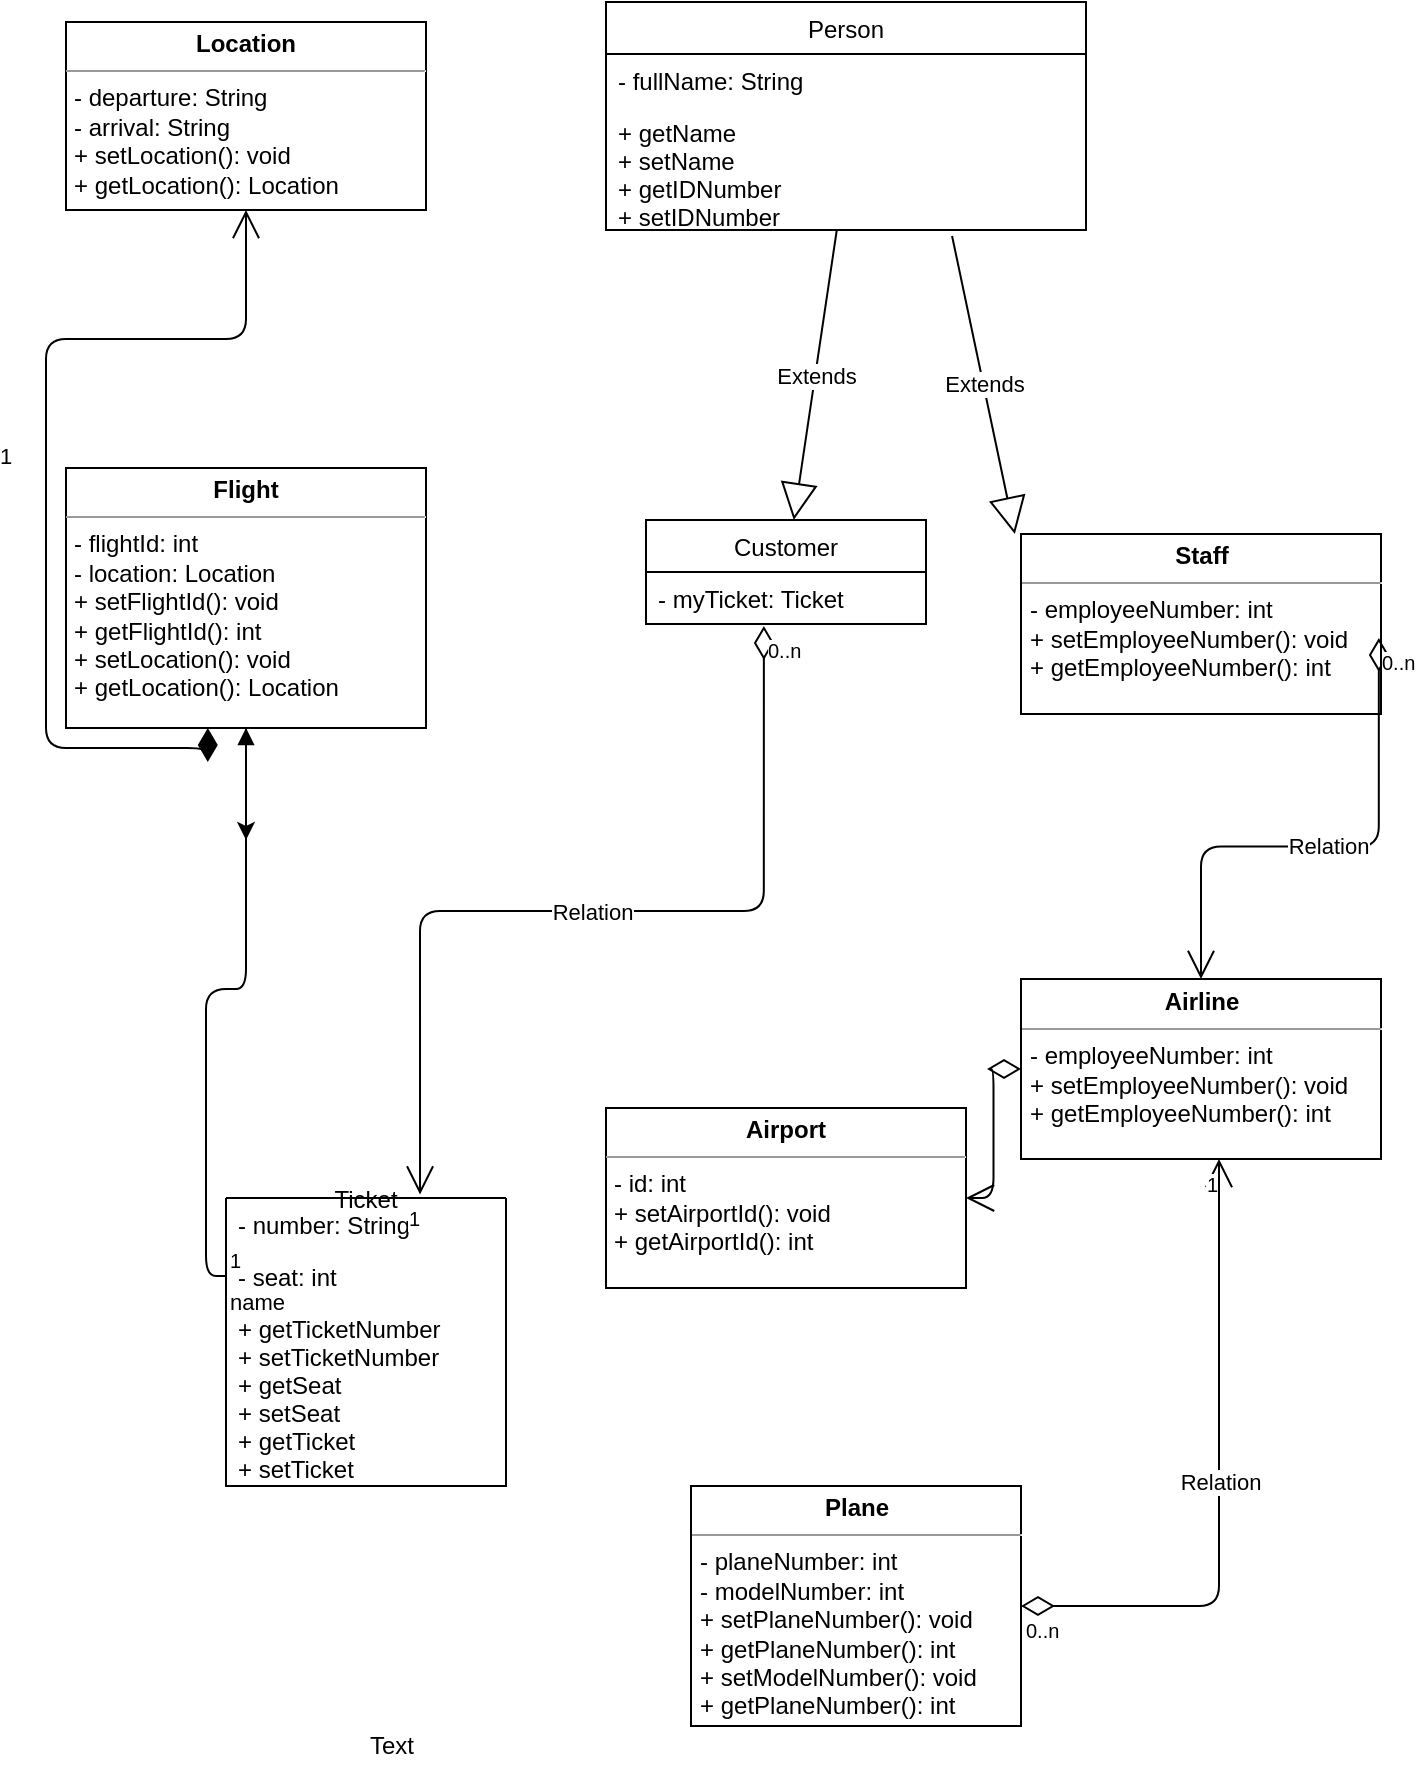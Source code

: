 <mxfile version="10.5.2" type="github"><diagram id="lPF-IGwYjEll2BFcvYe6" name="Page-1"><mxGraphModel dx="3650" dy="1450" grid="1" gridSize="10" guides="1" tooltips="1" connect="1" arrows="1" fold="1" page="1" pageScale="1" pageWidth="850" pageHeight="1100" math="0" shadow="0"><root><mxCell id="0"/><mxCell id="1" parent="0"/><mxCell id="ocblB60mSFoBOVGAqllp-1" value="Person" style="swimlane;fontStyle=0;childLayout=stackLayout;horizontal=1;startSize=26;fillColor=none;horizontalStack=0;resizeParent=1;resizeParentMax=0;resizeLast=0;collapsible=1;marginBottom=0;" parent="1" vertex="1"><mxGeometry x="-540" y="41" width="240" height="114" as="geometry"/></mxCell><mxCell id="ocblB60mSFoBOVGAqllp-2" value="- fullName: String" style="text;strokeColor=none;fillColor=none;align=left;verticalAlign=top;spacingLeft=4;spacingRight=4;overflow=hidden;rotatable=0;points=[[0,0.5],[1,0.5]];portConstraint=eastwest;" parent="ocblB60mSFoBOVGAqllp-1" vertex="1"><mxGeometry y="26" width="240" height="26" as="geometry"/></mxCell><mxCell id="ocblB60mSFoBOVGAqllp-4" value="+ getName&#10;+ setName&#10;+ getIDNumber&#10;+ setIDNumber&#10;" style="text;strokeColor=none;fillColor=none;align=left;verticalAlign=top;spacingLeft=4;spacingRight=4;overflow=hidden;rotatable=0;points=[[0,0.5],[1,0.5]];portConstraint=eastwest;" parent="ocblB60mSFoBOVGAqllp-1" vertex="1"><mxGeometry y="52" width="240" height="62" as="geometry"/></mxCell><mxCell id="ocblB60mSFoBOVGAqllp-5" value="Customer" style="swimlane;fontStyle=0;childLayout=stackLayout;horizontal=1;startSize=26;fillColor=none;horizontalStack=0;resizeParent=1;resizeParentMax=0;resizeLast=0;collapsible=1;marginBottom=0;" parent="1" vertex="1"><mxGeometry x="-520" y="300" width="140" height="52" as="geometry"/></mxCell><mxCell id="ocblB60mSFoBOVGAqllp-6" value="- myTicket: Ticket" style="text;strokeColor=none;fillColor=none;align=left;verticalAlign=top;spacingLeft=4;spacingRight=4;overflow=hidden;rotatable=0;points=[[0,0.5],[1,0.5]];portConstraint=eastwest;" parent="ocblB60mSFoBOVGAqllp-5" vertex="1"><mxGeometry y="26" width="140" height="26" as="geometry"/></mxCell><mxCell id="ocblB60mSFoBOVGAqllp-9" value="Ticket" style="swimlane;fontStyle=0;childLayout=stackLayout;horizontal=1;startSize=0;fillColor=none;horizontalStack=0;resizeParent=1;resizeParentMax=0;resizeLast=0;collapsible=1;marginBottom=0;" parent="1" vertex="1"><mxGeometry x="-730" y="639" width="140" height="144" as="geometry"/></mxCell><mxCell id="ocblB60mSFoBOVGAqllp-10" value="- number: String" style="text;strokeColor=none;fillColor=none;align=left;verticalAlign=top;spacingLeft=4;spacingRight=4;overflow=hidden;rotatable=0;points=[[0,0.5],[1,0.5]];portConstraint=eastwest;" parent="ocblB60mSFoBOVGAqllp-9" vertex="1"><mxGeometry width="140" height="26" as="geometry"/></mxCell><mxCell id="ocblB60mSFoBOVGAqllp-11" value="- seat: int" style="text;strokeColor=none;fillColor=none;align=left;verticalAlign=top;spacingLeft=4;spacingRight=4;overflow=hidden;rotatable=0;points=[[0,0.5],[1,0.5]];portConstraint=eastwest;" parent="ocblB60mSFoBOVGAqllp-9" vertex="1"><mxGeometry y="26" width="140" height="26" as="geometry"/></mxCell><mxCell id="ocblB60mSFoBOVGAqllp-12" value="+ getTicketNumber&#10;+ setTicketNumber&#10;+ getSeat&#10;+ setSeat&#10;+ getTicket&#10;+ setTicket&#10;" style="text;strokeColor=none;fillColor=none;align=left;verticalAlign=top;spacingLeft=4;spacingRight=4;overflow=hidden;rotatable=0;points=[[0,0.5],[1,0.5]];portConstraint=eastwest;" parent="ocblB60mSFoBOVGAqllp-9" vertex="1"><mxGeometry y="52" width="140" height="92" as="geometry"/></mxCell><mxCell id="ocblB60mSFoBOVGAqllp-21" value="&lt;p style=&quot;margin: 0px ; margin-top: 4px ; text-align: center&quot;&gt;&lt;b&gt;Staff&lt;/b&gt;&lt;/p&gt;&lt;hr size=&quot;1&quot;&gt;&lt;p style=&quot;margin: 0px ; margin-left: 4px&quot;&gt;- employeeNumber: int&lt;/p&gt;&lt;p style=&quot;margin: 0px ; margin-left: 4px&quot;&gt;+ setEmployeeNumber(): void&lt;/p&gt;&lt;p style=&quot;margin: 0px ; margin-left: 4px&quot;&gt;+ getEmployeeNumber(): int&lt;/p&gt;" style="verticalAlign=top;align=left;overflow=fill;fontSize=12;fontFamily=Helvetica;html=1;" parent="1" vertex="1"><mxGeometry x="-332.5" y="307" width="180" height="90" as="geometry"/></mxCell><mxCell id="ocblB60mSFoBOVGAqllp-22" value="Extends" style="endArrow=block;endSize=16;endFill=0;html=1;entryX=-0.017;entryY=0;entryDx=0;entryDy=0;entryPerimeter=0;exitX=0.721;exitY=1.048;exitDx=0;exitDy=0;exitPerimeter=0;" parent="1" source="ocblB60mSFoBOVGAqllp-4" target="ocblB60mSFoBOVGAqllp-21" edge="1"><mxGeometry width="160" relative="1" as="geometry"><mxPoint x="180" y="560" as="sourcePoint"/><mxPoint x="340" y="560" as="targetPoint"/></mxGeometry></mxCell><mxCell id="ocblB60mSFoBOVGAqllp-23" value="Extends" style="endArrow=block;endSize=16;endFill=0;html=1;" parent="1" source="ocblB60mSFoBOVGAqllp-4" target="ocblB60mSFoBOVGAqllp-5" edge="1"><mxGeometry width="160" relative="1" as="geometry"><mxPoint x="70" y="800" as="sourcePoint"/><mxPoint x="230" y="800" as="targetPoint"/></mxGeometry></mxCell><mxCell id="kYrAmv1_2XR-STo2a9qz-1" value="&lt;p style=&quot;margin: 0px ; margin-top: 4px ; text-align: center&quot;&gt;&lt;b&gt;Airport&lt;/b&gt;&lt;/p&gt;&lt;hr size=&quot;1&quot;&gt;&lt;p style=&quot;margin: 0px ; margin-left: 4px&quot;&gt;- id: int&lt;/p&gt;&lt;p style=&quot;margin: 0px ; margin-left: 4px&quot;&gt;+ setAirportId(): void&lt;/p&gt;&lt;p style=&quot;margin: 0px ; margin-left: 4px&quot;&gt;+ getAirportId(): int&lt;/p&gt;" style="verticalAlign=top;align=left;overflow=fill;fontSize=12;fontFamily=Helvetica;html=1;" vertex="1" parent="1"><mxGeometry x="-540" y="594" width="180" height="90" as="geometry"/></mxCell><mxCell id="kYrAmv1_2XR-STo2a9qz-2" value="&lt;p style=&quot;margin: 0px ; margin-top: 4px ; text-align: center&quot;&gt;&lt;b&gt;Airline&lt;/b&gt;&lt;/p&gt;&lt;hr size=&quot;1&quot;&gt;&lt;p style=&quot;margin: 0px ; margin-left: 4px&quot;&gt;- employeeNumber: int&lt;/p&gt;&lt;p style=&quot;margin: 0px ; margin-left: 4px&quot;&gt;+ setEmployeeNumber(): void&lt;/p&gt;&lt;p style=&quot;margin: 0px ; margin-left: 4px&quot;&gt;+ getEmployeeNumber(): int&lt;/p&gt;" style="verticalAlign=top;align=left;overflow=fill;fontSize=12;fontFamily=Helvetica;html=1;" vertex="1" parent="1"><mxGeometry x="-332.5" y="529.5" width="180" height="90" as="geometry"/></mxCell><mxCell id="kYrAmv1_2XR-STo2a9qz-6" value="" style="endArrow=open;html=1;endSize=12;startArrow=diamondThin;startSize=14;startFill=0;edgeStyle=orthogonalEdgeStyle;exitX=0;exitY=0.5;exitDx=0;exitDy=0;" edge="1" parent="1" source="kYrAmv1_2XR-STo2a9qz-2" target="kYrAmv1_2XR-STo2a9qz-1"><mxGeometry x="0.225" y="7" relative="1" as="geometry"><mxPoint x="690" y="800" as="sourcePoint"/><mxPoint x="850" y="800" as="targetPoint"/><mxPoint as="offset"/></mxGeometry></mxCell><mxCell id="kYrAmv1_2XR-STo2a9qz-7" value="" style="resizable=0;html=1;align=left;verticalAlign=top;labelBackgroundColor=#ffffff;fontSize=10;" connectable="0" vertex="1" parent="kYrAmv1_2XR-STo2a9qz-6"><mxGeometry x="-1" relative="1" as="geometry"/></mxCell><mxCell id="kYrAmv1_2XR-STo2a9qz-17" value="Relation" style="endArrow=open;html=1;endSize=12;startArrow=diamondThin;startSize=14;startFill=0;edgeStyle=orthogonalEdgeStyle;exitX=0.994;exitY=0.578;exitDx=0;exitDy=0;exitPerimeter=0;" edge="1" parent="1" source="ocblB60mSFoBOVGAqllp-21" target="kYrAmv1_2XR-STo2a9qz-2"><mxGeometry relative="1" as="geometry"><mxPoint x="620" y="770" as="sourcePoint"/><mxPoint x="780" y="770" as="targetPoint"/></mxGeometry></mxCell><mxCell id="kYrAmv1_2XR-STo2a9qz-18" value="0..n" style="resizable=0;html=1;align=left;verticalAlign=top;labelBackgroundColor=#ffffff;fontSize=10;" connectable="0" vertex="1" parent="kYrAmv1_2XR-STo2a9qz-17"><mxGeometry x="-1" relative="1" as="geometry"/></mxCell><mxCell id="kYrAmv1_2XR-STo2a9qz-23" value="&lt;p style=&quot;margin: 0px ; margin-top: 4px ; text-align: center&quot;&gt;&lt;b&gt;Plane&lt;/b&gt;&lt;/p&gt;&lt;hr size=&quot;1&quot;&gt;&lt;p style=&quot;margin: 0px ; margin-left: 4px&quot;&gt;- planeNumber: int&lt;/p&gt;&lt;p style=&quot;margin: 0px ; margin-left: 4px&quot;&gt;- modelNumber: int&lt;/p&gt;&lt;p style=&quot;margin: 0px ; margin-left: 4px&quot;&gt;+ setPlaneNumber(): void&lt;/p&gt;&lt;p style=&quot;margin: 0px ; margin-left: 4px&quot;&gt;+ getPlaneNumber(): int&lt;/p&gt;&lt;p style=&quot;margin: 0px ; margin-left: 4px&quot;&gt;+ setModelNumber(): void&lt;/p&gt;&lt;p style=&quot;margin: 0px ; margin-left: 4px&quot;&gt;+ getPlaneNumber(): int&lt;/p&gt;" style="verticalAlign=top;align=left;overflow=fill;fontSize=12;fontFamily=Helvetica;html=1;" vertex="1" parent="1"><mxGeometry x="-497.5" y="783" width="165" height="120" as="geometry"/></mxCell><mxCell id="kYrAmv1_2XR-STo2a9qz-24" value="Relation" style="endArrow=open;html=1;endSize=12;startArrow=diamondThin;startSize=14;startFill=0;edgeStyle=orthogonalEdgeStyle;exitX=1;exitY=0.5;exitDx=0;exitDy=0;entryX=0.55;entryY=1;entryDx=0;entryDy=0;entryPerimeter=0;" edge="1" parent="1" source="kYrAmv1_2XR-STo2a9qz-23" target="kYrAmv1_2XR-STo2a9qz-2"><mxGeometry relative="1" as="geometry"><mxPoint x="620" y="1020" as="sourcePoint"/><mxPoint x="780" y="1020" as="targetPoint"/></mxGeometry></mxCell><mxCell id="kYrAmv1_2XR-STo2a9qz-25" value="0..n" style="resizable=0;html=1;align=left;verticalAlign=top;labelBackgroundColor=#ffffff;fontSize=10;" connectable="0" vertex="1" parent="kYrAmv1_2XR-STo2a9qz-24"><mxGeometry x="-1" relative="1" as="geometry"/></mxCell><mxCell id="kYrAmv1_2XR-STo2a9qz-26" value="1" style="resizable=0;html=1;align=right;verticalAlign=top;labelBackgroundColor=#ffffff;fontSize=10;" connectable="0" vertex="1" parent="kYrAmv1_2XR-STo2a9qz-24"><mxGeometry x="1" relative="1" as="geometry"/></mxCell><mxCell id="kYrAmv1_2XR-STo2a9qz-30" value="&lt;p style=&quot;margin: 0px ; margin-top: 4px ; text-align: center&quot;&gt;&lt;b&gt;Location&lt;/b&gt;&lt;/p&gt;&lt;hr size=&quot;1&quot;&gt;&lt;p style=&quot;margin: 0px ; margin-left: 4px&quot;&gt;- departure: String&lt;/p&gt;&lt;p style=&quot;margin: 0px ; margin-left: 4px&quot;&gt;- arrival: String&lt;/p&gt;&lt;p style=&quot;margin: 0px ; margin-left: 4px&quot;&gt;+ setLocation(): void&lt;/p&gt;&lt;p style=&quot;margin: 0px ; margin-left: 4px&quot;&gt;+ getLocation(): Location&lt;/p&gt;" style="verticalAlign=top;align=left;overflow=fill;fontSize=12;fontFamily=Helvetica;html=1;" vertex="1" parent="1"><mxGeometry x="-810" y="51" width="180" height="94" as="geometry"/></mxCell><mxCell id="kYrAmv1_2XR-STo2a9qz-52" style="edgeStyle=orthogonalEdgeStyle;rounded=0;orthogonalLoop=1;jettySize=auto;html=1;exitX=0.5;exitY=1;exitDx=0;exitDy=0;" edge="1" parent="1" source="kYrAmv1_2XR-STo2a9qz-32"><mxGeometry relative="1" as="geometry"><mxPoint x="-720" y="460" as="targetPoint"/></mxGeometry></mxCell><mxCell id="kYrAmv1_2XR-STo2a9qz-32" value="&lt;p style=&quot;margin: 0px ; margin-top: 4px ; text-align: center&quot;&gt;&lt;b&gt;Flight&lt;/b&gt;&lt;/p&gt;&lt;hr size=&quot;1&quot;&gt;&lt;p style=&quot;margin: 0px ; margin-left: 4px&quot;&gt;- flightId: int&lt;/p&gt;&lt;p style=&quot;margin: 0px ; margin-left: 4px&quot;&gt;- location: Location&lt;/p&gt;&lt;p style=&quot;margin: 0px ; margin-left: 4px&quot;&gt;+ setFlightId(): void&lt;/p&gt;&lt;p style=&quot;margin: 0px ; margin-left: 4px&quot;&gt;+ getFlightId(): int&lt;/p&gt;&lt;p style=&quot;margin: 0px ; margin-left: 4px&quot;&gt;+ setLocation(): void&lt;/p&gt;&lt;p style=&quot;margin: 0px ; margin-left: 4px&quot;&gt;+ getLocation(): Location&lt;/p&gt;" style="verticalAlign=top;align=left;overflow=fill;fontSize=12;fontFamily=Helvetica;html=1;" vertex="1" parent="1"><mxGeometry x="-810" y="274" width="180" height="130" as="geometry"/></mxCell><mxCell id="kYrAmv1_2XR-STo2a9qz-33" value="1" style="endArrow=open;html=1;endSize=12;startArrow=diamondThin;startSize=14;startFill=1;edgeStyle=orthogonalEdgeStyle;align=left;verticalAlign=bottom;exitX=0.394;exitY=1;exitDx=0;exitDy=0;exitPerimeter=0;" edge="1" parent="1" source="kYrAmv1_2XR-STo2a9qz-32" target="kYrAmv1_2XR-STo2a9qz-30"><mxGeometry x="-0.01" y="25" relative="1" as="geometry"><mxPoint x="-140" y="600" as="sourcePoint"/><mxPoint x="10" y="600" as="targetPoint"/><mxPoint as="offset"/></mxGeometry></mxCell><mxCell id="kYrAmv1_2XR-STo2a9qz-34" value="name" style="endArrow=block;endFill=1;html=1;edgeStyle=orthogonalEdgeStyle;align=left;verticalAlign=top;exitX=0;exitY=0.5;exitDx=0;exitDy=0;" edge="1" parent="1" source="ocblB60mSFoBOVGAqllp-11" target="kYrAmv1_2XR-STo2a9qz-32"><mxGeometry x="-1" relative="1" as="geometry"><mxPoint x="-200" y="1130" as="sourcePoint"/><mxPoint y="730" as="targetPoint"/></mxGeometry></mxCell><mxCell id="kYrAmv1_2XR-STo2a9qz-35" value="1" style="resizable=0;html=1;align=left;verticalAlign=bottom;labelBackgroundColor=#ffffff;fontSize=10;" connectable="0" vertex="1" parent="kYrAmv1_2XR-STo2a9qz-34"><mxGeometry x="-1" relative="1" as="geometry"/></mxCell><mxCell id="kYrAmv1_2XR-STo2a9qz-43" value="Relation" style="endArrow=open;html=1;endSize=12;startArrow=diamondThin;startSize=14;startFill=0;edgeStyle=orthogonalEdgeStyle;exitX=0.421;exitY=1.038;exitDx=0;exitDy=0;exitPerimeter=0;entryX=0.693;entryY=-0.012;entryDx=0;entryDy=0;entryPerimeter=0;" edge="1" parent="1" source="ocblB60mSFoBOVGAqllp-6" target="ocblB60mSFoBOVGAqllp-9"><mxGeometry relative="1" as="geometry"><mxPoint x="150" y="790" as="sourcePoint"/><mxPoint x="310" y="790" as="targetPoint"/></mxGeometry></mxCell><mxCell id="kYrAmv1_2XR-STo2a9qz-44" value="0..n" style="resizable=0;html=1;align=left;verticalAlign=top;labelBackgroundColor=#ffffff;fontSize=10;" connectable="0" vertex="1" parent="kYrAmv1_2XR-STo2a9qz-43"><mxGeometry x="-1" relative="1" as="geometry"/></mxCell><mxCell id="kYrAmv1_2XR-STo2a9qz-45" value="1" style="resizable=0;html=1;align=right;verticalAlign=top;labelBackgroundColor=#ffffff;fontSize=10;" connectable="0" vertex="1" parent="kYrAmv1_2XR-STo2a9qz-43"><mxGeometry x="1" relative="1" as="geometry"/></mxCell><mxCell id="kYrAmv1_2XR-STo2a9qz-54" value="Text" style="text;html=1;resizable=0;points=[];autosize=1;align=left;verticalAlign=top;spacingTop=-4;" vertex="1" parent="1"><mxGeometry x="-660" y="903" width="40" height="20" as="geometry"/></mxCell></root></mxGraphModel></diagram></mxfile>